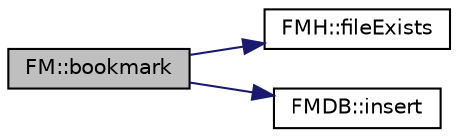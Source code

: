 digraph "FM::bookmark"
{
 // INTERACTIVE_SVG=YES
 // LATEX_PDF_SIZE
  edge [fontname="Helvetica",fontsize="10",labelfontname="Helvetica",labelfontsize="10"];
  node [fontname="Helvetica",fontsize="10",shape=record];
  rankdir="LR";
  Node50 [label="FM::bookmark",height=0.2,width=0.4,color="black", fillcolor="grey75", style="filled", fontcolor="black",tooltip=" "];
  Node50 -> Node51 [color="midnightblue",fontsize="10",style="solid",fontname="Helvetica"];
  Node51 [label="FMH::fileExists",height=0.2,width=0.4,color="black", fillcolor="white", style="filled",URL="$namespace_f_m_h.html#a96fb85b0283389ba71e8a20daeab400f",tooltip=" "];
  Node50 -> Node52 [color="midnightblue",fontsize="10",style="solid",fontname="Helvetica"];
  Node52 [label="FMDB::insert",height=0.2,width=0.4,color="black", fillcolor="white", style="filled",URL="$class_f_m_d_b.html#afc495c661d1e3d4305daf8380d027c59",tooltip=" "];
}
